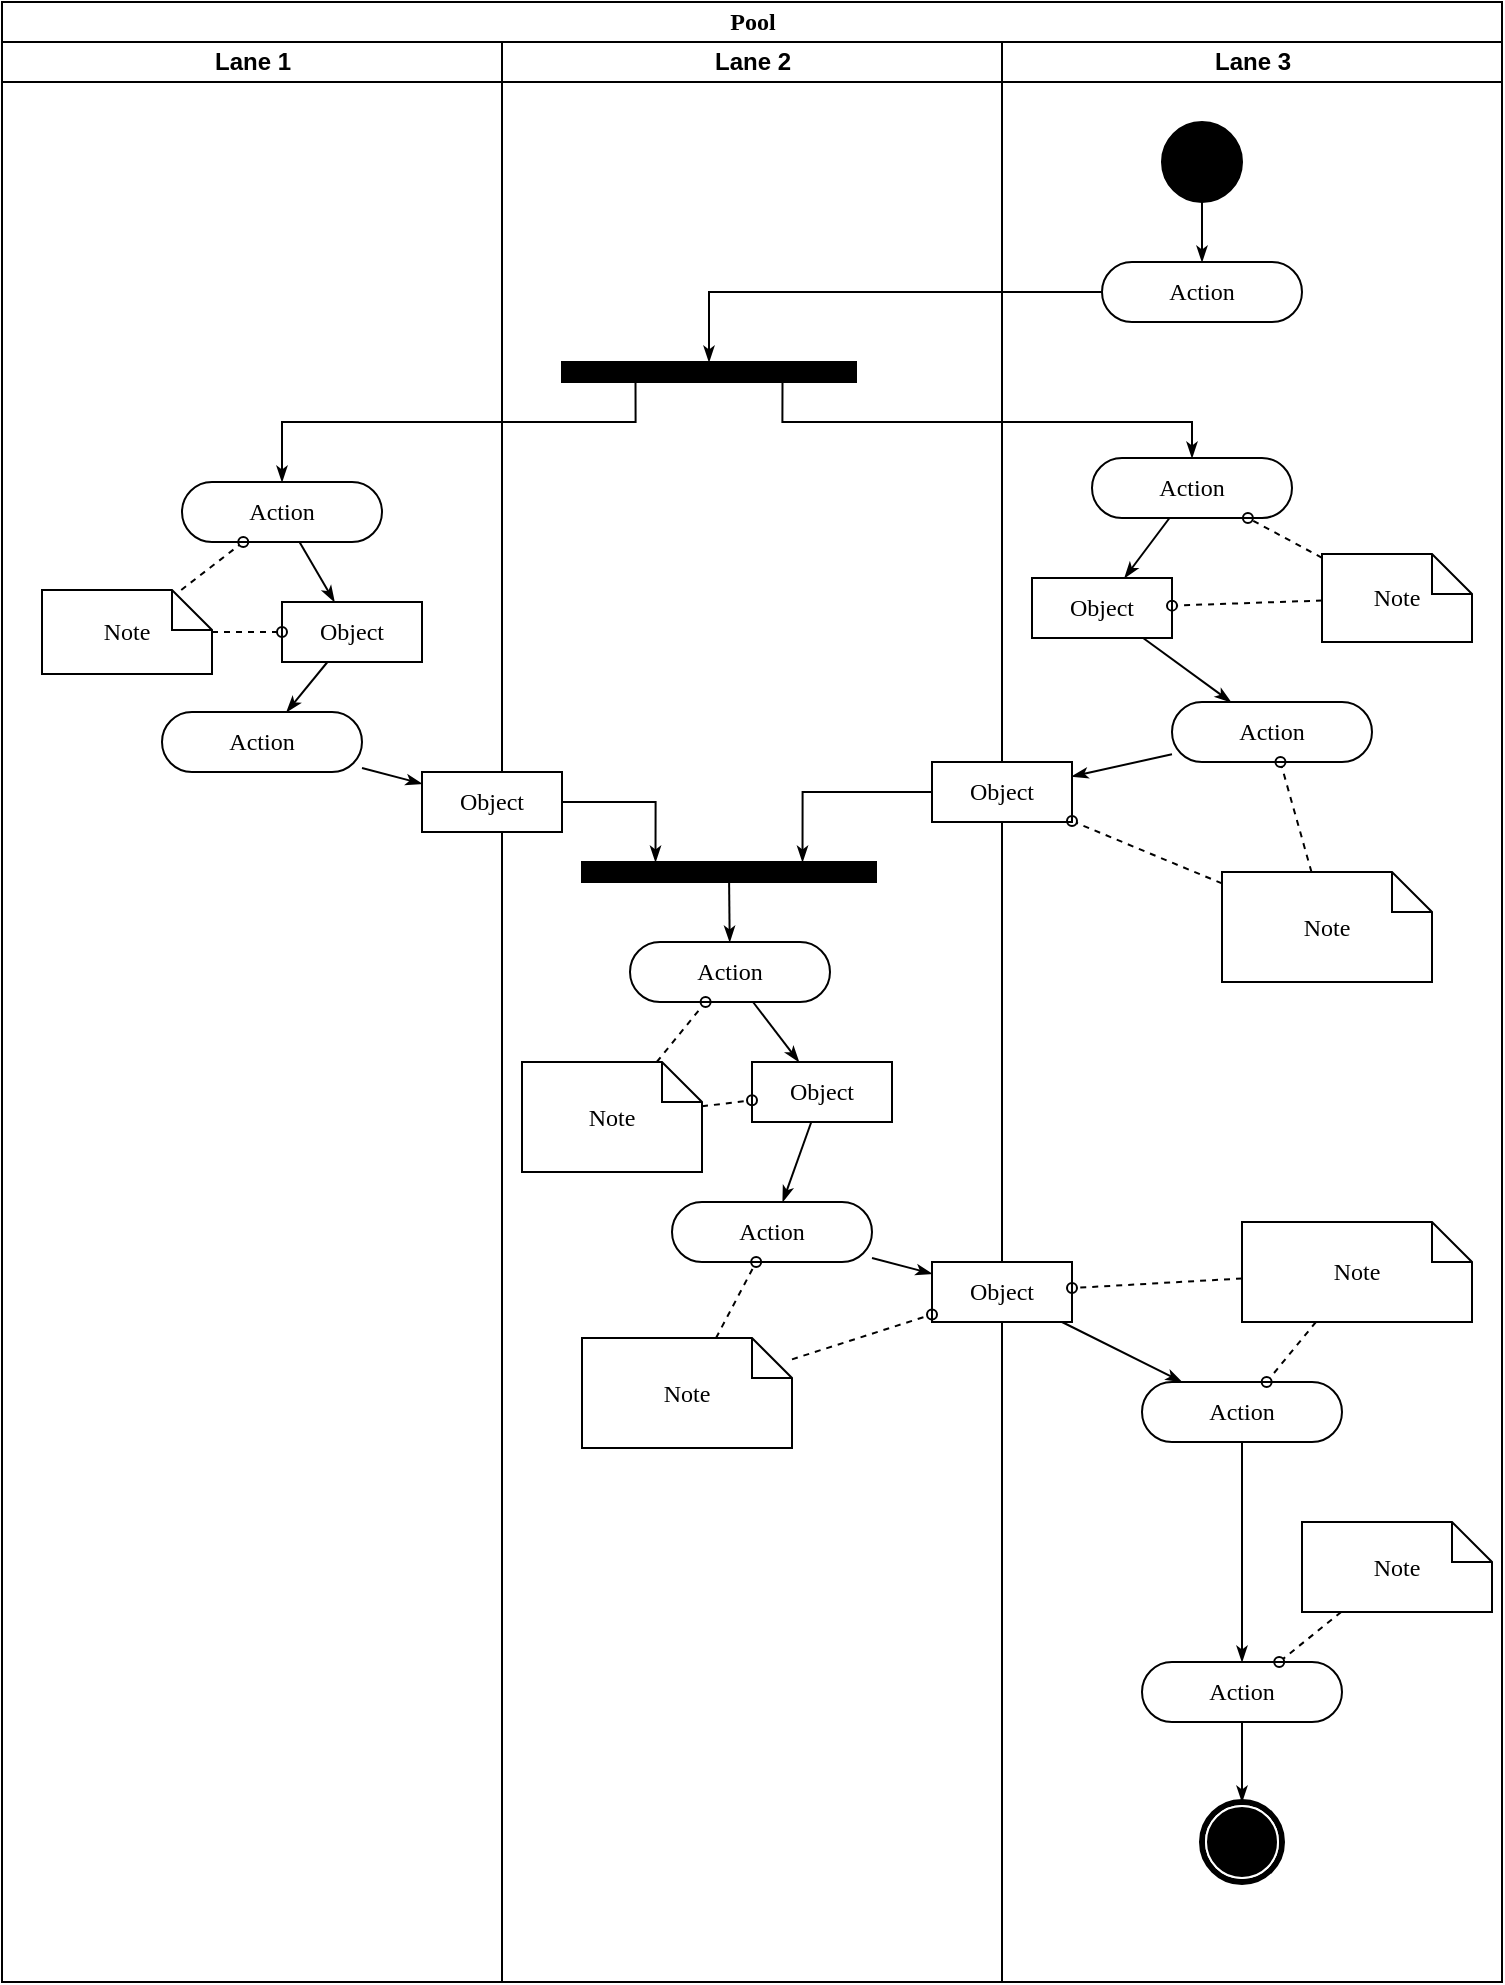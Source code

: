 <mxfile version="11.0.5" type="github"><diagram name="Page-1" id="0783ab3e-0a74-02c8-0abd-f7b4e66b4bec"><mxGraphModel dx="1434" dy="499" grid="1" gridSize="10" guides="1" tooltips="1" connect="1" arrows="1" fold="1" page="1" pageScale="1" pageWidth="850" pageHeight="1100" background="#ffffff" math="0" shadow="0"><root><mxCell id="0"/><mxCell id="1" parent="0"/><mxCell id="1c1d494c118603dd-1" value="Pool" style="swimlane;html=1;childLayout=stackLayout;startSize=20;rounded=0;shadow=0;comic=0;labelBackgroundColor=none;strokeColor=#000000;strokeWidth=1;fillColor=#ffffff;fontFamily=Verdana;fontSize=12;fontColor=#000000;align=center;" parent="1" vertex="1"><mxGeometry x="40" y="20" width="750" height="990" as="geometry"/></mxCell><mxCell id="1c1d494c118603dd-2" value="Lane 1" style="swimlane;html=1;startSize=20;" parent="1c1d494c118603dd-1" vertex="1"><mxGeometry y="20" width="250" height="970" as="geometry"/></mxCell><mxCell id="1c1d494c118603dd-34" style="edgeStyle=none;rounded=0;html=1;labelBackgroundColor=none;startArrow=none;startFill=0;startSize=5;endArrow=classicThin;endFill=1;endSize=5;jettySize=auto;orthogonalLoop=1;strokeColor=#000000;strokeWidth=1;fontFamily=Verdana;fontSize=12;fontColor=#000000;" parent="1c1d494c118603dd-2" source="1c1d494c118603dd-6" target="1c1d494c118603dd-10" edge="1"><mxGeometry relative="1" as="geometry"/></mxCell><mxCell id="1c1d494c118603dd-6" value="Action" style="rounded=1;whiteSpace=wrap;html=1;shadow=0;comic=0;labelBackgroundColor=none;strokeColor=#000000;strokeWidth=1;fillColor=#ffffff;fontFamily=Verdana;fontSize=12;fontColor=#000000;align=center;arcSize=50;" parent="1c1d494c118603dd-2" vertex="1"><mxGeometry x="90" y="220" width="100" height="30" as="geometry"/></mxCell><mxCell id="1c1d494c118603dd-7" value="Action" style="rounded=1;whiteSpace=wrap;html=1;shadow=0;comic=0;labelBackgroundColor=none;strokeColor=#000000;strokeWidth=1;fillColor=#ffffff;fontFamily=Verdana;fontSize=12;fontColor=#000000;align=center;arcSize=50;" parent="1c1d494c118603dd-2" vertex="1"><mxGeometry x="80" y="335" width="100" height="30" as="geometry"/></mxCell><mxCell id="1c1d494c118603dd-35" style="edgeStyle=none;rounded=0;html=1;labelBackgroundColor=none;startArrow=none;startFill=0;startSize=5;endArrow=classicThin;endFill=1;endSize=5;jettySize=auto;orthogonalLoop=1;strokeColor=#000000;strokeWidth=1;fontFamily=Verdana;fontSize=12;fontColor=#000000;" parent="1c1d494c118603dd-2" source="1c1d494c118603dd-10" target="1c1d494c118603dd-7" edge="1"><mxGeometry relative="1" as="geometry"/></mxCell><mxCell id="1c1d494c118603dd-10" value="Object" style="rounded=0;whiteSpace=wrap;html=1;shadow=0;comic=0;labelBackgroundColor=none;strokeColor=#000000;strokeWidth=1;fillColor=#ffffff;fontFamily=Verdana;fontSize=12;fontColor=#000000;align=center;arcSize=50;" parent="1c1d494c118603dd-2" vertex="1"><mxGeometry x="140" y="280" width="70" height="30" as="geometry"/></mxCell><mxCell id="1c1d494c118603dd-46" style="edgeStyle=none;rounded=0;html=1;labelBackgroundColor=none;startArrow=none;startFill=0;startSize=5;endArrow=oval;endFill=0;endSize=5;jettySize=auto;orthogonalLoop=1;strokeColor=#000000;strokeWidth=1;fontFamily=Verdana;fontSize=12;fontColor=#000000;dashed=1;" parent="1c1d494c118603dd-2" source="1c1d494c118603dd-21" target="1c1d494c118603dd-6" edge="1"><mxGeometry relative="1" as="geometry"/></mxCell><mxCell id="1c1d494c118603dd-47" style="edgeStyle=none;rounded=0;html=1;dashed=1;labelBackgroundColor=none;startArrow=none;startFill=0;startSize=5;endArrow=oval;endFill=0;endSize=5;jettySize=auto;orthogonalLoop=1;strokeColor=#000000;strokeWidth=1;fontFamily=Verdana;fontSize=12;fontColor=#000000;" parent="1c1d494c118603dd-2" source="1c1d494c118603dd-21" target="1c1d494c118603dd-10" edge="1"><mxGeometry relative="1" as="geometry"/></mxCell><mxCell id="1c1d494c118603dd-21" value="Note" style="shape=note;whiteSpace=wrap;html=1;rounded=0;shadow=0;comic=0;labelBackgroundColor=none;strokeColor=#000000;strokeWidth=1;fillColor=#ffffff;fontFamily=Verdana;fontSize=12;fontColor=#000000;align=center;size=20;" parent="1c1d494c118603dd-2" vertex="1"><mxGeometry x="20" y="274" width="85" height="42" as="geometry"/></mxCell><mxCell id="1c1d494c118603dd-3" value="Lane 2" style="swimlane;html=1;startSize=20;" parent="1c1d494c118603dd-1" vertex="1"><mxGeometry x="250" y="20" width="250" height="970" as="geometry"/></mxCell><mxCell id="60571a20871a0731-3" value="" style="whiteSpace=wrap;html=1;rounded=0;shadow=0;comic=0;labelBackgroundColor=none;strokeColor=#000000;strokeWidth=1;fillColor=#000000;fontFamily=Verdana;fontSize=12;fontColor=#000000;align=center;rotation=0;" parent="1c1d494c118603dd-3" vertex="1"><mxGeometry x="30" y="160" width="147" height="10" as="geometry"/></mxCell><mxCell id="1c1d494c118603dd-40" style="edgeStyle=none;rounded=0;html=1;labelBackgroundColor=none;startArrow=none;startFill=0;startSize=5;endArrow=classicThin;endFill=1;endSize=5;jettySize=auto;orthogonalLoop=1;strokeColor=#000000;strokeWidth=1;fontFamily=Verdana;fontSize=12;fontColor=#000000;" parent="1c1d494c118603dd-3" source="1c1d494c118603dd-11" target="1c1d494c118603dd-15" edge="1"><mxGeometry relative="1" as="geometry"/></mxCell><mxCell id="1c1d494c118603dd-11" value="Action" style="rounded=1;whiteSpace=wrap;html=1;shadow=0;comic=0;labelBackgroundColor=none;strokeColor=#000000;strokeWidth=1;fillColor=#ffffff;fontFamily=Verdana;fontSize=12;fontColor=#000000;align=center;arcSize=50;" parent="1c1d494c118603dd-3" vertex="1"><mxGeometry x="64" y="450" width="100" height="30" as="geometry"/></mxCell><mxCell id="1c1d494c118603dd-39" style="edgeStyle=none;rounded=0;html=1;labelBackgroundColor=none;startArrow=none;startFill=0;startSize=5;endArrow=classicThin;endFill=1;endSize=5;jettySize=auto;orthogonalLoop=1;strokeColor=#000000;strokeWidth=1;fontFamily=Verdana;fontSize=12;fontColor=#000000;" parent="1c1d494c118603dd-3" source="1c1d494c118603dd-12" target="1c1d494c118603dd-11" edge="1"><mxGeometry relative="1" as="geometry"/></mxCell><mxCell id="1c1d494c118603dd-12" value="" style="whiteSpace=wrap;html=1;rounded=0;shadow=0;comic=0;labelBackgroundColor=none;strokeColor=#000000;strokeWidth=1;fillColor=#000000;fontFamily=Verdana;fontSize=12;fontColor=#000000;align=center;rotation=0;" parent="1c1d494c118603dd-3" vertex="1"><mxGeometry x="40" y="410" width="147" height="10" as="geometry"/></mxCell><mxCell id="1c1d494c118603dd-32" style="edgeStyle=orthogonalEdgeStyle;rounded=0;html=1;entryX=0.25;entryY=0;labelBackgroundColor=none;startArrow=none;startFill=0;startSize=5;endArrow=classicThin;endFill=1;endSize=5;jettySize=auto;orthogonalLoop=1;strokeColor=#000000;strokeWidth=1;fontFamily=Verdana;fontSize=12;fontColor=#000000;" parent="1c1d494c118603dd-3" source="1c1d494c118603dd-14" target="1c1d494c118603dd-12" edge="1"><mxGeometry relative="1" as="geometry"/></mxCell><mxCell id="1c1d494c118603dd-14" value="Object" style="rounded=0;whiteSpace=wrap;html=1;shadow=0;comic=0;labelBackgroundColor=none;strokeColor=#000000;strokeWidth=1;fillColor=#ffffff;fontFamily=Verdana;fontSize=12;fontColor=#000000;align=center;arcSize=50;" parent="1c1d494c118603dd-3" vertex="1"><mxGeometry x="-40" y="365" width="70" height="30" as="geometry"/></mxCell><mxCell id="1c1d494c118603dd-41" style="edgeStyle=none;rounded=0;html=1;labelBackgroundColor=none;startArrow=none;startFill=0;startSize=5;endArrow=classicThin;endFill=1;endSize=5;jettySize=auto;orthogonalLoop=1;strokeColor=#000000;strokeWidth=1;fontFamily=Verdana;fontSize=12;fontColor=#000000;" parent="1c1d494c118603dd-3" source="1c1d494c118603dd-15" target="1c1d494c118603dd-16" edge="1"><mxGeometry relative="1" as="geometry"/></mxCell><mxCell id="1c1d494c118603dd-15" value="Object" style="rounded=0;whiteSpace=wrap;html=1;shadow=0;comic=0;labelBackgroundColor=none;strokeColor=#000000;strokeWidth=1;fillColor=#ffffff;fontFamily=Verdana;fontSize=12;fontColor=#000000;align=center;arcSize=50;" parent="1c1d494c118603dd-3" vertex="1"><mxGeometry x="125" y="510" width="70" height="30" as="geometry"/></mxCell><mxCell id="1c1d494c118603dd-16" value="Action" style="rounded=1;whiteSpace=wrap;html=1;shadow=0;comic=0;labelBackgroundColor=none;strokeColor=#000000;strokeWidth=1;fillColor=#ffffff;fontFamily=Verdana;fontSize=12;fontColor=#000000;align=center;arcSize=50;" parent="1c1d494c118603dd-3" vertex="1"><mxGeometry x="85" y="580" width="100" height="30" as="geometry"/></mxCell><mxCell id="1c1d494c118603dd-52" style="edgeStyle=none;rounded=0;html=1;dashed=1;labelBackgroundColor=none;startArrow=none;startFill=0;startSize=5;endArrow=oval;endFill=0;endSize=5;jettySize=auto;orthogonalLoop=1;strokeColor=#000000;strokeWidth=1;fontFamily=Verdana;fontSize=12;fontColor=#000000;" parent="1c1d494c118603dd-3" source="1c1d494c118603dd-23" target="1c1d494c118603dd-11" edge="1"><mxGeometry relative="1" as="geometry"/></mxCell><mxCell id="1c1d494c118603dd-53" style="edgeStyle=none;rounded=0;html=1;dashed=1;labelBackgroundColor=none;startArrow=none;startFill=0;startSize=5;endArrow=oval;endFill=0;endSize=5;jettySize=auto;orthogonalLoop=1;strokeColor=#000000;strokeWidth=1;fontFamily=Verdana;fontSize=12;fontColor=#000000;" parent="1c1d494c118603dd-3" source="1c1d494c118603dd-23" target="1c1d494c118603dd-15" edge="1"><mxGeometry relative="1" as="geometry"/></mxCell><mxCell id="1c1d494c118603dd-23" value="Note" style="shape=note;whiteSpace=wrap;html=1;rounded=0;shadow=0;comic=0;labelBackgroundColor=none;strokeColor=#000000;strokeWidth=1;fillColor=#ffffff;fontFamily=Verdana;fontSize=12;fontColor=#000000;align=center;size=20;" parent="1c1d494c118603dd-3" vertex="1"><mxGeometry x="10" y="510" width="90" height="55" as="geometry"/></mxCell><mxCell id="1c1d494c118603dd-54" style="edgeStyle=none;rounded=0;html=1;dashed=1;labelBackgroundColor=none;startArrow=none;startFill=0;startSize=5;endArrow=oval;endFill=0;endSize=5;jettySize=auto;orthogonalLoop=1;strokeColor=#000000;strokeWidth=1;fontFamily=Verdana;fontSize=12;fontColor=#000000;" parent="1c1d494c118603dd-3" source="1c1d494c118603dd-24" target="1c1d494c118603dd-16" edge="1"><mxGeometry relative="1" as="geometry"/></mxCell><mxCell id="1c1d494c118603dd-24" value="Note" style="shape=note;whiteSpace=wrap;html=1;rounded=0;shadow=0;comic=0;labelBackgroundColor=none;strokeColor=#000000;strokeWidth=1;fillColor=#ffffff;fontFamily=Verdana;fontSize=12;fontColor=#000000;align=center;size=20;" parent="1c1d494c118603dd-3" vertex="1"><mxGeometry x="40" y="648" width="105" height="55" as="geometry"/></mxCell><mxCell id="1c1d494c118603dd-4" value="Lane 3" style="swimlane;html=1;startSize=20;" parent="1c1d494c118603dd-1" vertex="1"><mxGeometry x="500" y="20" width="250" height="970" as="geometry"/></mxCell><mxCell id="1c1d494c118603dd-27" style="edgeStyle=orthogonalEdgeStyle;rounded=0;html=1;labelBackgroundColor=none;startArrow=none;startFill=0;startSize=5;endArrow=classicThin;endFill=1;endSize=5;jettySize=auto;orthogonalLoop=1;strokeColor=#000000;strokeWidth=1;fontFamily=Verdana;fontSize=12;fontColor=#000000;" parent="1c1d494c118603dd-4" source="60571a20871a0731-4" target="60571a20871a0731-8" edge="1"><mxGeometry relative="1" as="geometry"/></mxCell><mxCell id="60571a20871a0731-4" value="" style="ellipse;whiteSpace=wrap;html=1;rounded=0;shadow=0;comic=0;labelBackgroundColor=none;strokeColor=#000000;strokeWidth=1;fillColor=#000000;fontFamily=Verdana;fontSize=12;fontColor=#000000;align=center;" parent="1c1d494c118603dd-4" vertex="1"><mxGeometry x="80" y="40" width="40" height="40" as="geometry"/></mxCell><mxCell id="60571a20871a0731-8" value="Action" style="rounded=1;whiteSpace=wrap;html=1;shadow=0;comic=0;labelBackgroundColor=none;strokeColor=#000000;strokeWidth=1;fillColor=#ffffff;fontFamily=Verdana;fontSize=12;fontColor=#000000;align=center;arcSize=50;" parent="1c1d494c118603dd-4" vertex="1"><mxGeometry x="50" y="110" width="100" height="30" as="geometry"/></mxCell><mxCell id="1c1d494c118603dd-33" style="rounded=0;html=1;labelBackgroundColor=none;startArrow=none;startFill=0;startSize=5;endArrow=classicThin;endFill=1;endSize=5;jettySize=auto;orthogonalLoop=1;strokeColor=#000000;strokeWidth=1;fontFamily=Verdana;fontSize=12;fontColor=#000000;" parent="1c1d494c118603dd-4" source="1c1d494c118603dd-5" target="1c1d494c118603dd-9" edge="1"><mxGeometry relative="1" as="geometry"/></mxCell><mxCell id="1c1d494c118603dd-5" value="Action" style="rounded=1;whiteSpace=wrap;html=1;shadow=0;comic=0;labelBackgroundColor=none;strokeColor=#000000;strokeWidth=1;fillColor=#ffffff;fontFamily=Verdana;fontSize=12;fontColor=#000000;align=center;arcSize=50;" parent="1c1d494c118603dd-4" vertex="1"><mxGeometry x="45" y="208" width="100" height="30" as="geometry"/></mxCell><mxCell id="1c1d494c118603dd-38" style="edgeStyle=none;rounded=0;html=1;labelBackgroundColor=none;startArrow=none;startFill=0;startSize=5;endArrow=classicThin;endFill=1;endSize=5;jettySize=auto;orthogonalLoop=1;strokeColor=#000000;strokeWidth=1;fontFamily=Verdana;fontSize=12;fontColor=#000000;" parent="1c1d494c118603dd-4" source="1c1d494c118603dd-8" target="1c1d494c118603dd-13" edge="1"><mxGeometry relative="1" as="geometry"/></mxCell><mxCell id="1c1d494c118603dd-8" value="Action" style="rounded=1;whiteSpace=wrap;html=1;shadow=0;comic=0;labelBackgroundColor=none;strokeColor=#000000;strokeWidth=1;fillColor=#ffffff;fontFamily=Verdana;fontSize=12;fontColor=#000000;align=center;arcSize=50;" parent="1c1d494c118603dd-4" vertex="1"><mxGeometry x="85" y="330" width="100" height="30" as="geometry"/></mxCell><mxCell id="1c1d494c118603dd-37" style="edgeStyle=none;rounded=0;html=1;labelBackgroundColor=none;startArrow=none;startFill=0;startSize=5;endArrow=classicThin;endFill=1;endSize=5;jettySize=auto;orthogonalLoop=1;strokeColor=#000000;strokeWidth=1;fontFamily=Verdana;fontSize=12;fontColor=#000000;" parent="1c1d494c118603dd-4" source="1c1d494c118603dd-9" target="1c1d494c118603dd-8" edge="1"><mxGeometry relative="1" as="geometry"/></mxCell><mxCell id="1c1d494c118603dd-9" value="Object" style="rounded=0;whiteSpace=wrap;html=1;shadow=0;comic=0;labelBackgroundColor=none;strokeColor=#000000;strokeWidth=1;fillColor=#ffffff;fontFamily=Verdana;fontSize=12;fontColor=#000000;align=center;arcSize=50;" parent="1c1d494c118603dd-4" vertex="1"><mxGeometry x="15" y="268" width="70" height="30" as="geometry"/></mxCell><mxCell id="1c1d494c118603dd-13" value="Object" style="rounded=0;whiteSpace=wrap;html=1;shadow=0;comic=0;labelBackgroundColor=none;strokeColor=#000000;strokeWidth=1;fillColor=#ffffff;fontFamily=Verdana;fontSize=12;fontColor=#000000;align=center;arcSize=50;" parent="1c1d494c118603dd-4" vertex="1"><mxGeometry x="-35" y="360" width="70" height="30" as="geometry"/></mxCell><mxCell id="1c1d494c118603dd-43" style="edgeStyle=none;rounded=0;html=1;labelBackgroundColor=none;startArrow=none;startFill=0;startSize=5;endArrow=classicThin;endFill=1;endSize=5;jettySize=auto;orthogonalLoop=1;strokeColor=#000000;strokeWidth=1;fontFamily=Verdana;fontSize=12;fontColor=#000000;" parent="1c1d494c118603dd-4" source="1c1d494c118603dd-17" target="1c1d494c118603dd-18" edge="1"><mxGeometry relative="1" as="geometry"/></mxCell><mxCell id="1c1d494c118603dd-17" value="Object" style="rounded=0;whiteSpace=wrap;html=1;shadow=0;comic=0;labelBackgroundColor=none;strokeColor=#000000;strokeWidth=1;fillColor=#ffffff;fontFamily=Verdana;fontSize=12;fontColor=#000000;align=center;arcSize=50;" parent="1c1d494c118603dd-4" vertex="1"><mxGeometry x="-35" y="610" width="70" height="30" as="geometry"/></mxCell><mxCell id="1c1d494c118603dd-44" style="edgeStyle=none;rounded=0;html=1;labelBackgroundColor=none;startArrow=none;startFill=0;startSize=5;endArrow=classicThin;endFill=1;endSize=5;jettySize=auto;orthogonalLoop=1;strokeColor=#000000;strokeWidth=1;fontFamily=Verdana;fontSize=12;fontColor=#000000;" parent="1c1d494c118603dd-4" source="1c1d494c118603dd-18" target="1c1d494c118603dd-19" edge="1"><mxGeometry relative="1" as="geometry"/></mxCell><mxCell id="1c1d494c118603dd-18" value="Action" style="rounded=1;whiteSpace=wrap;html=1;shadow=0;comic=0;labelBackgroundColor=none;strokeColor=#000000;strokeWidth=1;fillColor=#ffffff;fontFamily=Verdana;fontSize=12;fontColor=#000000;align=center;arcSize=50;" parent="1c1d494c118603dd-4" vertex="1"><mxGeometry x="70" y="670" width="100" height="30" as="geometry"/></mxCell><mxCell id="1c1d494c118603dd-45" style="edgeStyle=none;rounded=0;html=1;labelBackgroundColor=none;startArrow=none;startFill=0;startSize=5;endArrow=classicThin;endFill=1;endSize=5;jettySize=auto;orthogonalLoop=1;strokeColor=#000000;strokeWidth=1;fontFamily=Verdana;fontSize=12;fontColor=#000000;" parent="1c1d494c118603dd-4" source="1c1d494c118603dd-19" target="60571a20871a0731-5" edge="1"><mxGeometry relative="1" as="geometry"/></mxCell><mxCell id="1c1d494c118603dd-19" value="Action" style="rounded=1;whiteSpace=wrap;html=1;shadow=0;comic=0;labelBackgroundColor=none;strokeColor=#000000;strokeWidth=1;fillColor=#ffffff;fontFamily=Verdana;fontSize=12;fontColor=#000000;align=center;arcSize=50;" parent="1c1d494c118603dd-4" vertex="1"><mxGeometry x="70" y="810" width="100" height="30" as="geometry"/></mxCell><mxCell id="60571a20871a0731-5" value="" style="shape=mxgraph.bpmn.shape;html=1;verticalLabelPosition=bottom;labelBackgroundColor=#ffffff;verticalAlign=top;perimeter=ellipsePerimeter;outline=end;symbol=terminate;rounded=0;shadow=0;comic=0;strokeColor=#000000;strokeWidth=1;fillColor=#ffffff;fontFamily=Verdana;fontSize=12;fontColor=#000000;align=center;" parent="1c1d494c118603dd-4" vertex="1"><mxGeometry x="100" y="880" width="40" height="40" as="geometry"/></mxCell><mxCell id="1c1d494c118603dd-48" style="edgeStyle=none;rounded=0;html=1;dashed=1;labelBackgroundColor=none;startArrow=none;startFill=0;startSize=5;endArrow=oval;endFill=0;endSize=5;jettySize=auto;orthogonalLoop=1;strokeColor=#000000;strokeWidth=1;fontFamily=Verdana;fontSize=12;fontColor=#000000;" parent="1c1d494c118603dd-4" source="1c1d494c118603dd-20" target="1c1d494c118603dd-5" edge="1"><mxGeometry relative="1" as="geometry"/></mxCell><mxCell id="1c1d494c118603dd-49" style="edgeStyle=none;rounded=0;html=1;dashed=1;labelBackgroundColor=none;startArrow=none;startFill=0;startSize=5;endArrow=oval;endFill=0;endSize=5;jettySize=auto;orthogonalLoop=1;strokeColor=#000000;strokeWidth=1;fontFamily=Verdana;fontSize=12;fontColor=#000000;" parent="1c1d494c118603dd-4" source="1c1d494c118603dd-20" target="1c1d494c118603dd-9" edge="1"><mxGeometry relative="1" as="geometry"/></mxCell><mxCell id="1c1d494c118603dd-20" value="Note" style="shape=note;whiteSpace=wrap;html=1;rounded=0;shadow=0;comic=0;labelBackgroundColor=none;strokeColor=#000000;strokeWidth=1;fillColor=#ffffff;fontFamily=Verdana;fontSize=12;fontColor=#000000;align=center;size=20;" parent="1c1d494c118603dd-4" vertex="1"><mxGeometry x="160" y="256" width="75" height="44" as="geometry"/></mxCell><mxCell id="1c1d494c118603dd-50" style="edgeStyle=none;rounded=0;html=1;dashed=1;labelBackgroundColor=none;startArrow=none;startFill=0;startSize=5;endArrow=oval;endFill=0;endSize=5;jettySize=auto;orthogonalLoop=1;strokeColor=#000000;strokeWidth=1;fontFamily=Verdana;fontSize=12;fontColor=#000000;" parent="1c1d494c118603dd-4" source="1c1d494c118603dd-22" target="1c1d494c118603dd-8" edge="1"><mxGeometry relative="1" as="geometry"/></mxCell><mxCell id="1c1d494c118603dd-51" style="edgeStyle=none;rounded=0;html=1;dashed=1;labelBackgroundColor=none;startArrow=none;startFill=0;startSize=5;endArrow=oval;endFill=0;endSize=5;jettySize=auto;orthogonalLoop=1;strokeColor=#000000;strokeWidth=1;fontFamily=Verdana;fontSize=12;fontColor=#000000;" parent="1c1d494c118603dd-4" source="1c1d494c118603dd-22" target="1c1d494c118603dd-13" edge="1"><mxGeometry relative="1" as="geometry"/></mxCell><mxCell id="1c1d494c118603dd-22" value="Note" style="shape=note;whiteSpace=wrap;html=1;rounded=0;shadow=0;comic=0;labelBackgroundColor=none;strokeColor=#000000;strokeWidth=1;fillColor=#ffffff;fontFamily=Verdana;fontSize=12;fontColor=#000000;align=center;size=20;" parent="1c1d494c118603dd-4" vertex="1"><mxGeometry x="110" y="415" width="105" height="55" as="geometry"/></mxCell><mxCell id="1c1d494c118603dd-56" style="edgeStyle=none;rounded=0;html=1;dashed=1;labelBackgroundColor=none;startArrow=none;startFill=0;startSize=5;endArrow=oval;endFill=0;endSize=5;jettySize=auto;orthogonalLoop=1;strokeColor=#000000;strokeWidth=1;fontFamily=Verdana;fontSize=12;fontColor=#000000;" parent="1c1d494c118603dd-4" source="1c1d494c118603dd-25" target="1c1d494c118603dd-18" edge="1"><mxGeometry relative="1" as="geometry"/></mxCell><mxCell id="1c1d494c118603dd-57" style="edgeStyle=none;rounded=0;html=1;dashed=1;labelBackgroundColor=none;startArrow=none;startFill=0;startSize=5;endArrow=oval;endFill=0;endSize=5;jettySize=auto;orthogonalLoop=1;strokeColor=#000000;strokeWidth=1;fontFamily=Verdana;fontSize=12;fontColor=#000000;" parent="1c1d494c118603dd-4" source="1c1d494c118603dd-25" target="1c1d494c118603dd-17" edge="1"><mxGeometry relative="1" as="geometry"/></mxCell><mxCell id="1c1d494c118603dd-25" value="Note" style="shape=note;whiteSpace=wrap;html=1;rounded=0;shadow=0;comic=0;labelBackgroundColor=none;strokeColor=#000000;strokeWidth=1;fillColor=#ffffff;fontFamily=Verdana;fontSize=12;fontColor=#000000;align=center;size=20;" parent="1c1d494c118603dd-4" vertex="1"><mxGeometry x="120" y="590" width="115" height="50" as="geometry"/></mxCell><mxCell id="1c1d494c118603dd-58" style="edgeStyle=none;rounded=0;html=1;dashed=1;labelBackgroundColor=none;startArrow=none;startFill=0;startSize=5;endArrow=oval;endFill=0;endSize=5;jettySize=auto;orthogonalLoop=1;strokeColor=#000000;strokeWidth=1;fontFamily=Verdana;fontSize=12;fontColor=#000000;" parent="1c1d494c118603dd-4" source="1c1d494c118603dd-26" target="1c1d494c118603dd-19" edge="1"><mxGeometry relative="1" as="geometry"/></mxCell><mxCell id="1c1d494c118603dd-26" value="Note" style="shape=note;whiteSpace=wrap;html=1;rounded=0;shadow=0;comic=0;labelBackgroundColor=none;strokeColor=#000000;strokeWidth=1;fillColor=#ffffff;fontFamily=Verdana;fontSize=12;fontColor=#000000;align=center;size=20;" parent="1c1d494c118603dd-4" vertex="1"><mxGeometry x="150" y="740" width="95" height="45" as="geometry"/></mxCell><mxCell id="1c1d494c118603dd-28" style="edgeStyle=orthogonalEdgeStyle;rounded=0;html=1;entryX=0.5;entryY=0;labelBackgroundColor=none;startArrow=none;startFill=0;startSize=5;endArrow=classicThin;endFill=1;endSize=5;jettySize=auto;orthogonalLoop=1;strokeColor=#000000;strokeWidth=1;fontFamily=Verdana;fontSize=12;fontColor=#000000;" parent="1c1d494c118603dd-1" source="60571a20871a0731-8" target="60571a20871a0731-3" edge="1"><mxGeometry relative="1" as="geometry"><Array as="points"><mxPoint x="354" y="145"/></Array></mxGeometry></mxCell><mxCell id="1c1d494c118603dd-29" style="edgeStyle=orthogonalEdgeStyle;rounded=0;html=1;exitX=0.75;exitY=1;labelBackgroundColor=none;startArrow=none;startFill=0;startSize=5;endArrow=classicThin;endFill=1;endSize=5;jettySize=auto;orthogonalLoop=1;strokeColor=#000000;strokeWidth=1;fontFamily=Verdana;fontSize=12;fontColor=#000000;" parent="1c1d494c118603dd-1" source="60571a20871a0731-3" target="1c1d494c118603dd-5" edge="1"><mxGeometry relative="1" as="geometry"><Array as="points"><mxPoint x="390" y="210"/><mxPoint x="595" y="210"/></Array></mxGeometry></mxCell><mxCell id="1c1d494c118603dd-30" style="edgeStyle=orthogonalEdgeStyle;rounded=0;html=1;exitX=0.25;exitY=1;entryX=0.5;entryY=0;labelBackgroundColor=none;startArrow=none;startFill=0;startSize=5;endArrow=classicThin;endFill=1;endSize=5;jettySize=auto;orthogonalLoop=1;strokeColor=#000000;strokeWidth=1;fontFamily=Verdana;fontSize=12;fontColor=#000000;" parent="1c1d494c118603dd-1" source="60571a20871a0731-3" target="1c1d494c118603dd-6" edge="1"><mxGeometry relative="1" as="geometry"><Array as="points"><mxPoint x="317" y="210"/><mxPoint x="140" y="210"/></Array></mxGeometry></mxCell><mxCell id="1c1d494c118603dd-31" style="edgeStyle=orthogonalEdgeStyle;rounded=0;html=1;entryX=0.75;entryY=0;labelBackgroundColor=none;startArrow=none;startFill=0;startSize=5;endArrow=classicThin;endFill=1;endSize=5;jettySize=auto;orthogonalLoop=1;strokeColor=#000000;strokeWidth=1;fontFamily=Verdana;fontSize=12;fontColor=#000000;" parent="1c1d494c118603dd-1" source="1c1d494c118603dd-13" target="1c1d494c118603dd-12" edge="1"><mxGeometry relative="1" as="geometry"/></mxCell><mxCell id="1c1d494c118603dd-36" style="edgeStyle=none;rounded=0;html=1;labelBackgroundColor=none;startArrow=none;startFill=0;startSize=5;endArrow=classicThin;endFill=1;endSize=5;jettySize=auto;orthogonalLoop=1;strokeColor=#000000;strokeWidth=1;fontFamily=Verdana;fontSize=12;fontColor=#000000;" parent="1c1d494c118603dd-1" source="1c1d494c118603dd-7" target="1c1d494c118603dd-14" edge="1"><mxGeometry relative="1" as="geometry"/></mxCell><mxCell id="1c1d494c118603dd-42" style="edgeStyle=none;rounded=0;html=1;labelBackgroundColor=none;startArrow=none;startFill=0;startSize=5;endArrow=classicThin;endFill=1;endSize=5;jettySize=auto;orthogonalLoop=1;strokeColor=#000000;strokeWidth=1;fontFamily=Verdana;fontSize=12;fontColor=#000000;" parent="1c1d494c118603dd-1" source="1c1d494c118603dd-16" target="1c1d494c118603dd-17" edge="1"><mxGeometry relative="1" as="geometry"/></mxCell><mxCell id="1c1d494c118603dd-55" style="edgeStyle=none;rounded=0;html=1;dashed=1;labelBackgroundColor=none;startArrow=none;startFill=0;startSize=5;endArrow=oval;endFill=0;endSize=5;jettySize=auto;orthogonalLoop=1;strokeColor=#000000;strokeWidth=1;fontFamily=Verdana;fontSize=12;fontColor=#000000;" parent="1c1d494c118603dd-1" source="1c1d494c118603dd-24" target="1c1d494c118603dd-17" edge="1"><mxGeometry relative="1" as="geometry"/></mxCell></root></mxGraphModel></diagram></mxfile>